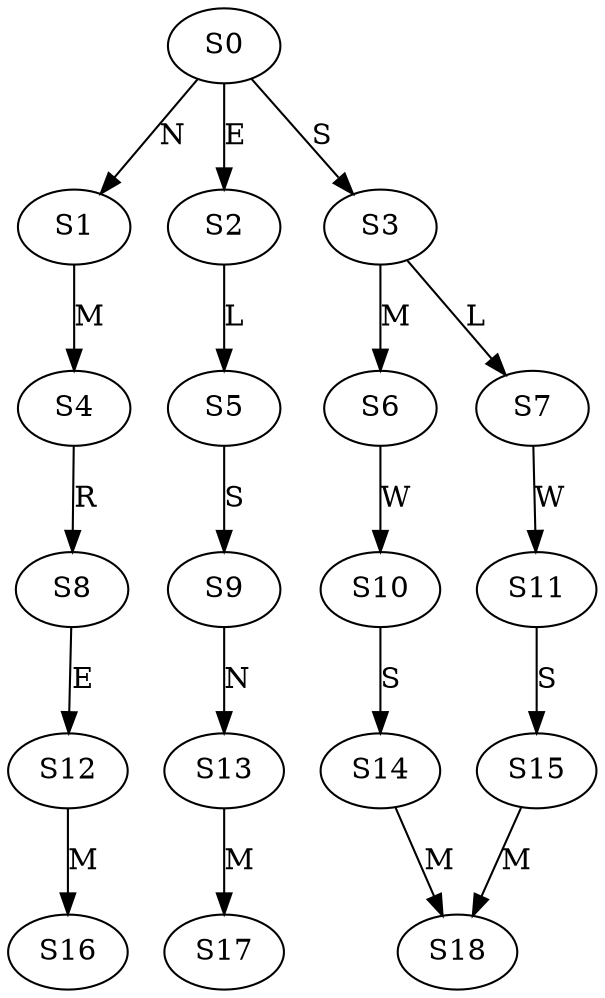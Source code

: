 strict digraph  {
	S0 -> S1 [ label = N ];
	S0 -> S2 [ label = E ];
	S0 -> S3 [ label = S ];
	S1 -> S4 [ label = M ];
	S2 -> S5 [ label = L ];
	S3 -> S6 [ label = M ];
	S3 -> S7 [ label = L ];
	S4 -> S8 [ label = R ];
	S5 -> S9 [ label = S ];
	S6 -> S10 [ label = W ];
	S7 -> S11 [ label = W ];
	S8 -> S12 [ label = E ];
	S9 -> S13 [ label = N ];
	S10 -> S14 [ label = S ];
	S11 -> S15 [ label = S ];
	S12 -> S16 [ label = M ];
	S13 -> S17 [ label = M ];
	S14 -> S18 [ label = M ];
	S15 -> S18 [ label = M ];
}

